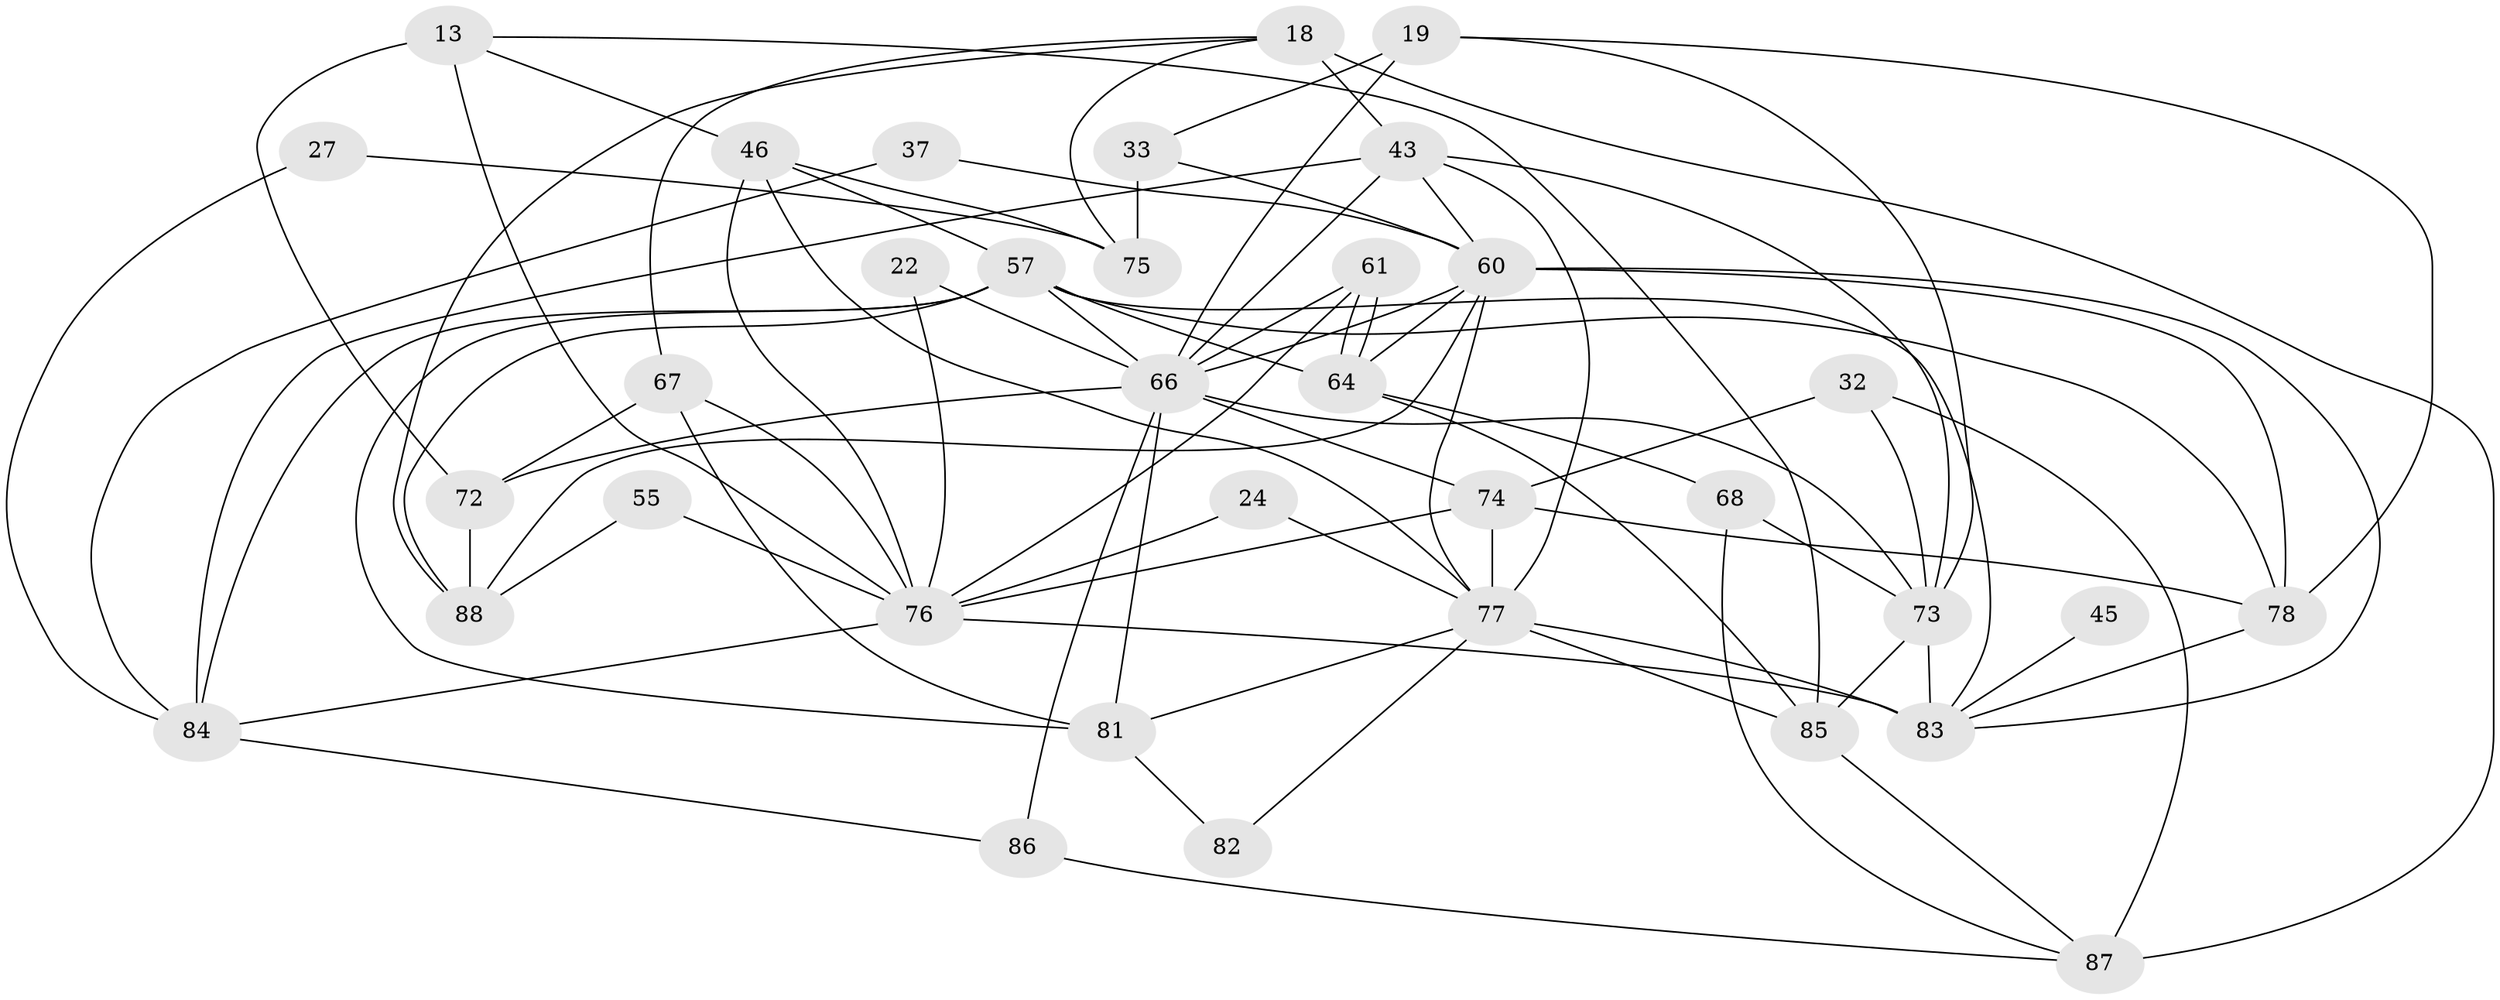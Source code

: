 // original degree distribution, {4: 0.2727272727272727, 5: 0.19318181818181818, 6: 0.11363636363636363, 2: 0.13636363636363635, 3: 0.25, 7: 0.03409090909090909}
// Generated by graph-tools (version 1.1) at 2025/53/03/04/25 21:53:11]
// undirected, 35 vertices, 84 edges
graph export_dot {
graph [start="1"]
  node [color=gray90,style=filled];
  13 [super="+2"];
  18 [super="+17"];
  19;
  22;
  24;
  27;
  32 [super="+6"];
  33;
  37;
  43 [super="+3+31"];
  45;
  46 [super="+44"];
  55;
  57 [super="+47"];
  60 [super="+7+38"];
  61;
  64 [super="+53"];
  66 [super="+25+40+36"];
  67 [super="+21"];
  68;
  72 [super="+41"];
  73 [super="+65+71"];
  74 [super="+52+23"];
  75 [super="+30"];
  76 [super="+70"];
  77 [super="+54+62"];
  78;
  81 [super="+8+79+80"];
  82;
  83 [super="+12+49+63"];
  84 [super="+51"];
  85 [super="+56"];
  86 [super="+9"];
  87 [super="+39"];
  88 [super="+58"];
  13 -- 85;
  13 -- 72;
  13 -- 76 [weight=3];
  13 -- 46;
  18 -- 67;
  18 -- 43 [weight=2];
  18 -- 88;
  18 -- 75;
  18 -- 87 [weight=2];
  19 -- 33;
  19 -- 78;
  19 -- 73;
  19 -- 66 [weight=2];
  22 -- 76;
  22 -- 66;
  24 -- 76 [weight=2];
  24 -- 77;
  27 -- 75;
  27 -- 84;
  32 -- 73 [weight=2];
  32 -- 74;
  32 -- 87;
  33 -- 75;
  33 -- 60;
  37 -- 60;
  37 -- 84;
  43 -- 73 [weight=2];
  43 -- 60 [weight=2];
  43 -- 84 [weight=2];
  43 -- 77;
  43 -- 66;
  45 -- 83 [weight=2];
  46 -- 77 [weight=2];
  46 -- 57;
  46 -- 75 [weight=2];
  46 -- 76 [weight=2];
  55 -- 76 [weight=2];
  55 -- 88;
  57 -- 88 [weight=2];
  57 -- 84 [weight=2];
  57 -- 64;
  57 -- 81;
  57 -- 78;
  57 -- 83;
  57 -- 66;
  60 -- 78 [weight=2];
  60 -- 88;
  60 -- 83;
  60 -- 77;
  60 -- 66 [weight=5];
  60 -- 64;
  61 -- 64;
  61 -- 64;
  61 -- 76;
  61 -- 66;
  64 -- 68;
  64 -- 85 [weight=2];
  66 -- 73 [weight=2];
  66 -- 74 [weight=2];
  66 -- 86;
  66 -- 72;
  66 -- 81 [weight=4];
  67 -- 76;
  67 -- 72;
  67 -- 81;
  68 -- 73 [weight=2];
  68 -- 87;
  72 -- 88 [weight=2];
  73 -- 83 [weight=3];
  73 -- 85 [weight=2];
  74 -- 77;
  74 -- 78;
  74 -- 76;
  76 -- 84;
  76 -- 83;
  77 -- 83 [weight=2];
  77 -- 82;
  77 -- 85 [weight=3];
  77 -- 81;
  78 -- 83;
  81 -- 82;
  84 -- 86;
  85 -- 87;
  86 -- 87;
}
